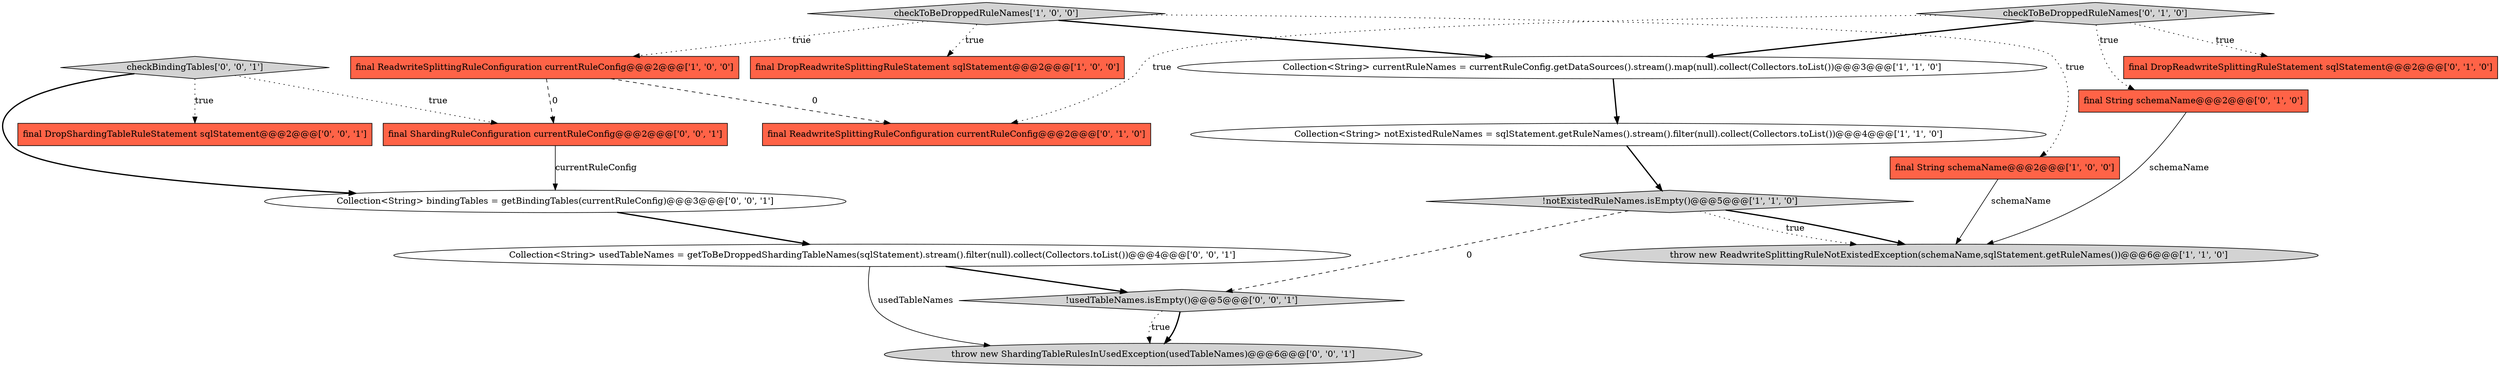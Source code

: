 digraph {
17 [style = filled, label = "throw new ShardingTableRulesInUsedException(usedTableNames)@@@6@@@['0', '0', '1']", fillcolor = lightgray, shape = ellipse image = "AAA0AAABBB3BBB"];
11 [style = filled, label = "final ReadwriteSplittingRuleConfiguration currentRuleConfig@@@2@@@['0', '1', '0']", fillcolor = tomato, shape = box image = "AAA1AAABBB2BBB"];
8 [style = filled, label = "final DropReadwriteSplittingRuleStatement sqlStatement@@@2@@@['0', '1', '0']", fillcolor = tomato, shape = box image = "AAA0AAABBB2BBB"];
6 [style = filled, label = "Collection<String> notExistedRuleNames = sqlStatement.getRuleNames().stream().filter(null).collect(Collectors.toList())@@@4@@@['1', '1', '0']", fillcolor = white, shape = ellipse image = "AAA0AAABBB1BBB"];
7 [style = filled, label = "!notExistedRuleNames.isEmpty()@@@5@@@['1', '1', '0']", fillcolor = lightgray, shape = diamond image = "AAA0AAABBB1BBB"];
9 [style = filled, label = "final String schemaName@@@2@@@['0', '1', '0']", fillcolor = tomato, shape = box image = "AAA0AAABBB2BBB"];
16 [style = filled, label = "final ShardingRuleConfiguration currentRuleConfig@@@2@@@['0', '0', '1']", fillcolor = tomato, shape = box image = "AAA0AAABBB3BBB"];
12 [style = filled, label = "Collection<String> usedTableNames = getToBeDroppedShardingTableNames(sqlStatement).stream().filter(null).collect(Collectors.toList())@@@4@@@['0', '0', '1']", fillcolor = white, shape = ellipse image = "AAA0AAABBB3BBB"];
15 [style = filled, label = "final DropShardingTableRuleStatement sqlStatement@@@2@@@['0', '0', '1']", fillcolor = tomato, shape = box image = "AAA0AAABBB3BBB"];
18 [style = filled, label = "checkBindingTables['0', '0', '1']", fillcolor = lightgray, shape = diamond image = "AAA0AAABBB3BBB"];
14 [style = filled, label = "!usedTableNames.isEmpty()@@@5@@@['0', '0', '1']", fillcolor = lightgray, shape = diamond image = "AAA0AAABBB3BBB"];
0 [style = filled, label = "checkToBeDroppedRuleNames['1', '0', '0']", fillcolor = lightgray, shape = diamond image = "AAA0AAABBB1BBB"];
1 [style = filled, label = "throw new ReadwriteSplittingRuleNotExistedException(schemaName,sqlStatement.getRuleNames())@@@6@@@['1', '1', '0']", fillcolor = lightgray, shape = ellipse image = "AAA0AAABBB1BBB"];
3 [style = filled, label = "final String schemaName@@@2@@@['1', '0', '0']", fillcolor = tomato, shape = box image = "AAA0AAABBB1BBB"];
10 [style = filled, label = "checkToBeDroppedRuleNames['0', '1', '0']", fillcolor = lightgray, shape = diamond image = "AAA0AAABBB2BBB"];
5 [style = filled, label = "final ReadwriteSplittingRuleConfiguration currentRuleConfig@@@2@@@['1', '0', '0']", fillcolor = tomato, shape = box image = "AAA1AAABBB1BBB"];
13 [style = filled, label = "Collection<String> bindingTables = getBindingTables(currentRuleConfig)@@@3@@@['0', '0', '1']", fillcolor = white, shape = ellipse image = "AAA0AAABBB3BBB"];
2 [style = filled, label = "Collection<String> currentRuleNames = currentRuleConfig.getDataSources().stream().map(null).collect(Collectors.toList())@@@3@@@['1', '1', '0']", fillcolor = white, shape = ellipse image = "AAA0AAABBB1BBB"];
4 [style = filled, label = "final DropReadwriteSplittingRuleStatement sqlStatement@@@2@@@['1', '0', '0']", fillcolor = tomato, shape = box image = "AAA0AAABBB1BBB"];
3->1 [style = solid, label="schemaName"];
10->8 [style = dotted, label="true"];
7->1 [style = bold, label=""];
0->5 [style = dotted, label="true"];
18->16 [style = dotted, label="true"];
2->6 [style = bold, label=""];
7->14 [style = dashed, label="0"];
0->4 [style = dotted, label="true"];
0->2 [style = bold, label=""];
18->15 [style = dotted, label="true"];
14->17 [style = bold, label=""];
16->13 [style = solid, label="currentRuleConfig"];
10->9 [style = dotted, label="true"];
9->1 [style = solid, label="schemaName"];
5->16 [style = dashed, label="0"];
14->17 [style = dotted, label="true"];
13->12 [style = bold, label=""];
5->11 [style = dashed, label="0"];
10->11 [style = dotted, label="true"];
12->14 [style = bold, label=""];
18->13 [style = bold, label=""];
10->2 [style = bold, label=""];
0->3 [style = dotted, label="true"];
12->17 [style = solid, label="usedTableNames"];
6->7 [style = bold, label=""];
7->1 [style = dotted, label="true"];
}
